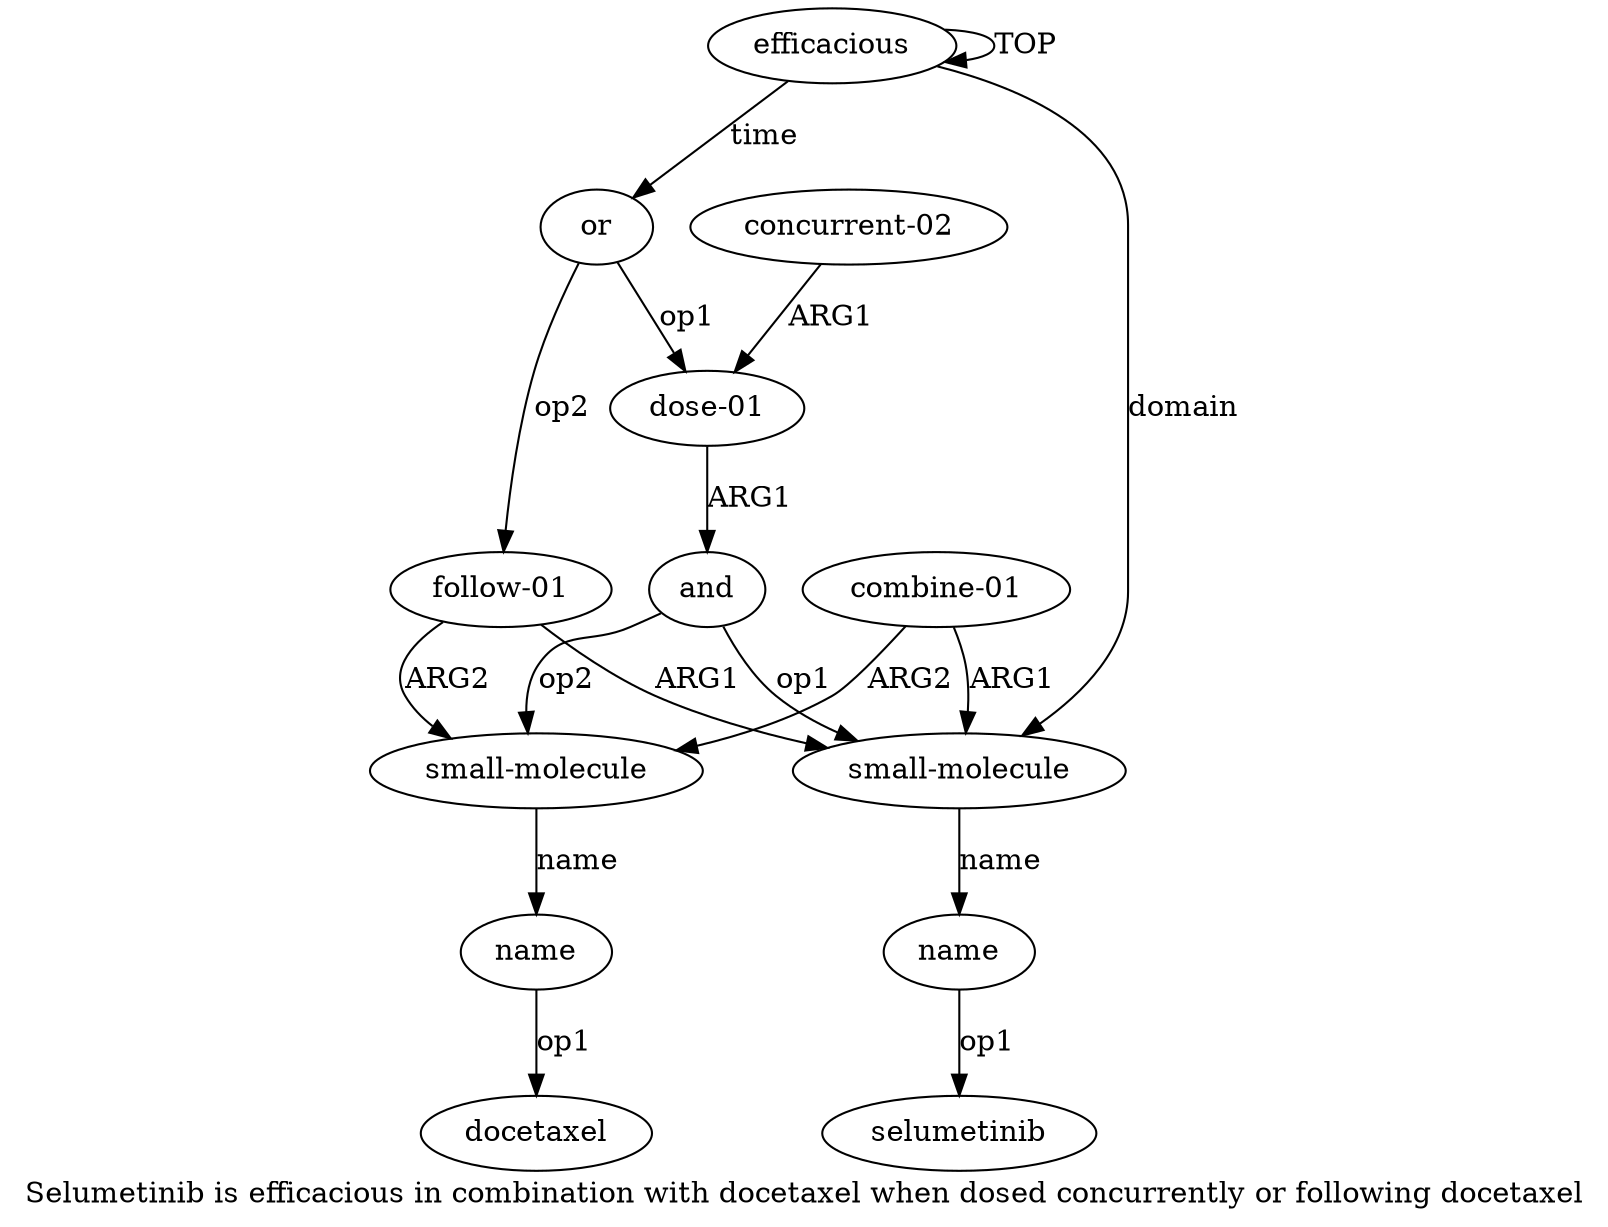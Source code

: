 digraph  {
	graph [label="Selumetinib is efficacious in combination with docetaxel when dosed concurrently or following docetaxel"];
	node [label="\N"];
	a10	 [color=black,
		gold_ind=10,
		gold_label=name,
		label=name,
		test_ind=10,
		test_label=name];
	"a10 docetaxel"	 [color=black,
		gold_ind=-1,
		gold_label=docetaxel,
		label=docetaxel,
		test_ind=-1,
		test_label=docetaxel];
	a10 -> "a10 docetaxel" [key=0,
	color=black,
	gold_label=op1,
	label=op1,
	test_label=op1];
a1 [color=black,
	gold_ind=1,
	gold_label=or,
	label=or,
	test_ind=1,
	test_label=or];
a2 [color=black,
	gold_ind=2,
	gold_label="dose-01",
	label="dose-01",
	test_ind=2,
	test_label="dose-01"];
a1 -> a2 [key=0,
color=black,
gold_label=op1,
label=op1,
test_label=op1];
a5 [color=black,
gold_ind=5,
gold_label="follow-01",
label="follow-01",
test_ind=5,
test_label="follow-01"];
a1 -> a5 [key=0,
color=black,
gold_label=op2,
label=op2,
test_label=op2];
a0 [color=black,
gold_ind=0,
gold_label=efficacious,
label=efficacious,
test_ind=0,
test_label=efficacious];
a0 -> a1 [key=0,
color=black,
gold_label=time,
label=time,
test_label=time];
a0 -> a0 [key=0,
color=black,
gold_label=TOP,
label=TOP,
test_label=TOP];
a6 [color=black,
gold_ind=6,
gold_label="small-molecule",
label="small-molecule",
test_ind=6,
test_label="small-molecule"];
a0 -> a6 [key=0,
color=black,
gold_label=domain,
label=domain,
test_label=domain];
a3 [color=black,
gold_ind=3,
gold_label=and,
label=and,
test_ind=3,
test_label=and];
a3 -> a6 [key=0,
color=black,
gold_label=op1,
label=op1,
test_label=op1];
a9 [color=black,
gold_ind=9,
gold_label="small-molecule",
label="small-molecule",
test_ind=9,
test_label="small-molecule"];
a3 -> a9 [key=0,
color=black,
gold_label=op2,
label=op2,
test_label=op2];
a2 -> a3 [key=0,
color=black,
gold_label=ARG1,
label=ARG1,
test_label=ARG1];
a5 -> a6 [key=0,
color=black,
gold_label=ARG1,
label=ARG1,
test_label=ARG1];
a5 -> a9 [key=0,
color=black,
gold_label=ARG2,
label=ARG2,
test_label=ARG2];
a4 [color=black,
gold_ind=4,
gold_label="concurrent-02",
label="concurrent-02",
test_ind=4,
test_label="concurrent-02"];
a4 -> a2 [key=0,
color=black,
gold_label=ARG1,
label=ARG1,
test_label=ARG1];
a7 [color=black,
gold_ind=7,
gold_label=name,
label=name,
test_ind=7,
test_label=name];
"a7 selumetinib" [color=black,
gold_ind=-1,
gold_label=selumetinib,
label=selumetinib,
test_ind=-1,
test_label=selumetinib];
a7 -> "a7 selumetinib" [key=0,
color=black,
gold_label=op1,
label=op1,
test_label=op1];
a6 -> a7 [key=0,
color=black,
gold_label=name,
label=name,
test_label=name];
a9 -> a10 [key=0,
color=black,
gold_label=name,
label=name,
test_label=name];
a8 [color=black,
gold_ind=8,
gold_label="combine-01",
label="combine-01",
test_ind=8,
test_label="combine-01"];
a8 -> a6 [key=0,
color=black,
gold_label=ARG1,
label=ARG1,
test_label=ARG1];
a8 -> a9 [key=0,
color=black,
gold_label=ARG2,
label=ARG2,
test_label=ARG2];
}
